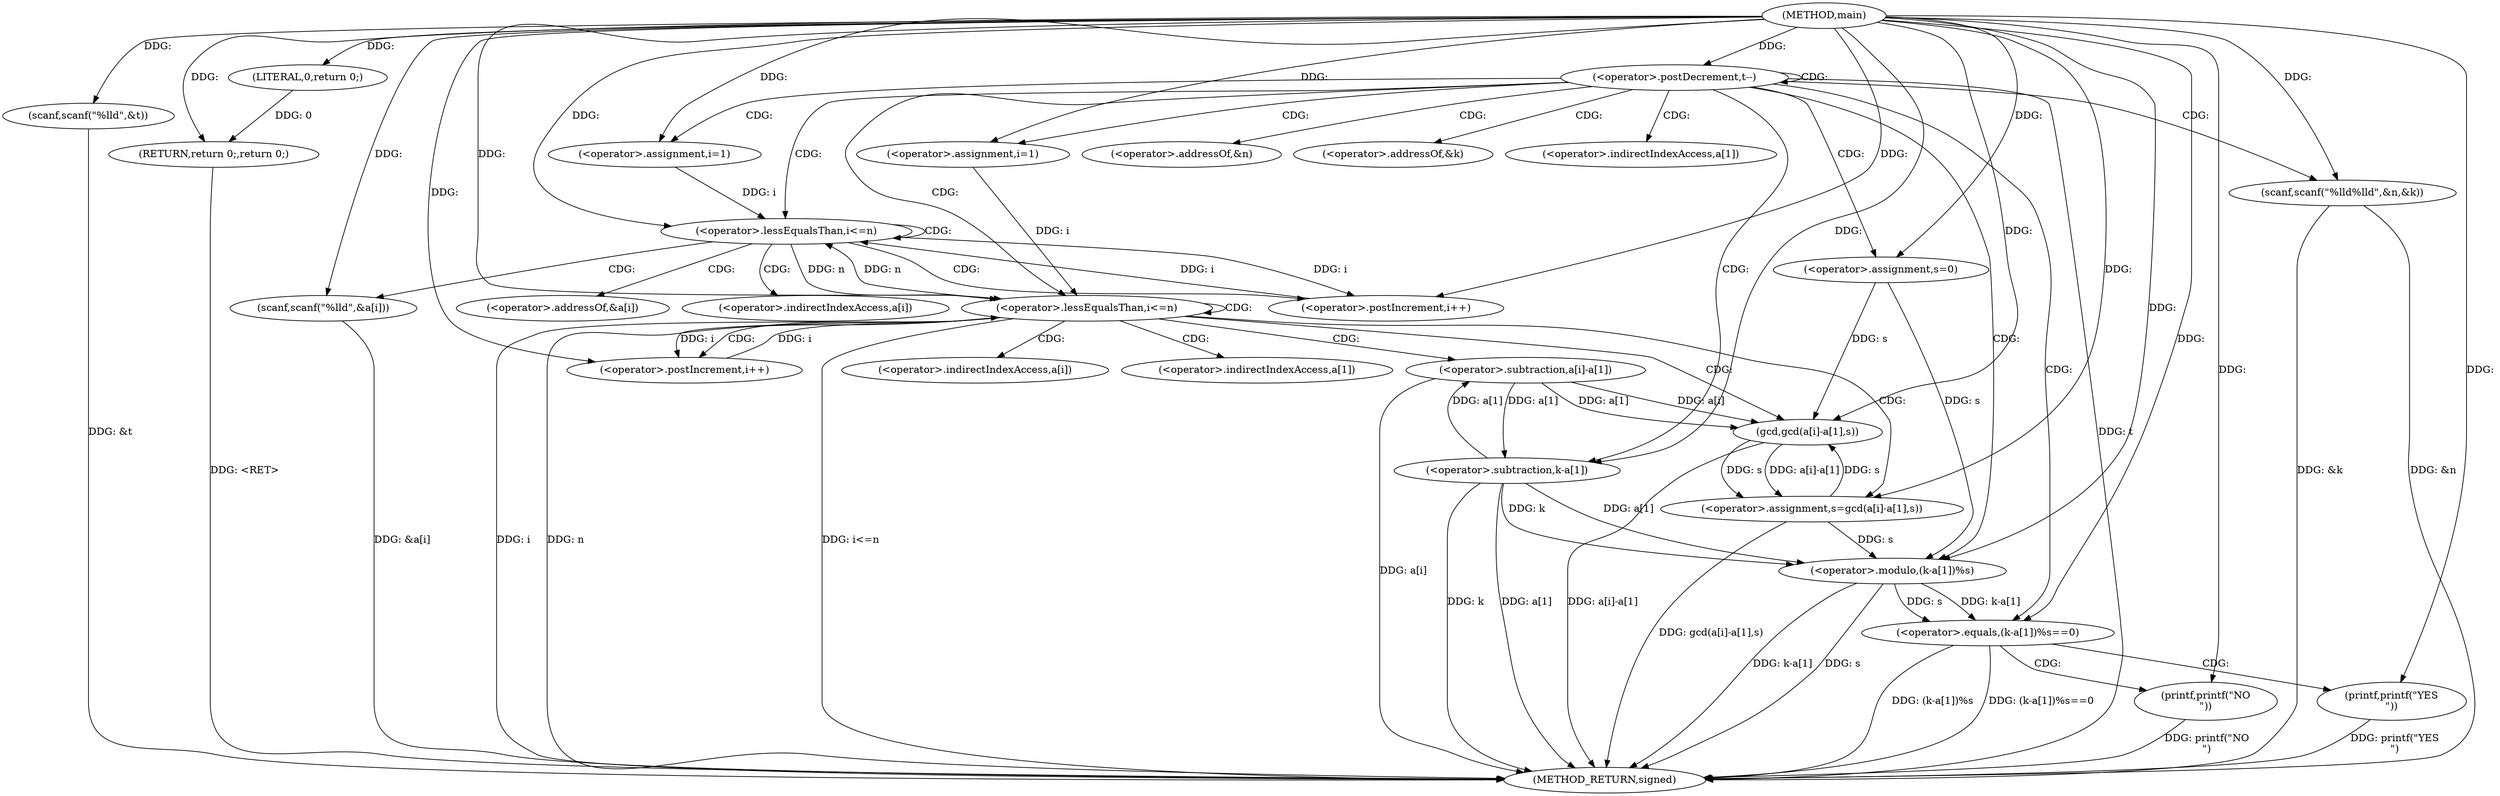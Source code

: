 digraph "main" {  
"1000119" [label = "(METHOD,main)" ]
"1000194" [label = "(METHOD_RETURN,signed)" ]
"1000121" [label = "(scanf,scanf(\"%lld\",&t))" ]
"1000192" [label = "(RETURN,return 0;,return 0;)" ]
"1000126" [label = "(<operator>.postDecrement,t--)" ]
"1000193" [label = "(LITERAL,0,return 0;)" ]
"1000129" [label = "(scanf,scanf(\"%lld%lld\",&n,&k))" ]
"1000152" [label = "(<operator>.assignment,s=0)" ]
"1000137" [label = "(<operator>.assignment,i=1)" ]
"1000140" [label = "(<operator>.lessEqualsThan,i<=n)" ]
"1000143" [label = "(<operator>.postIncrement,i++)" ]
"1000145" [label = "(scanf,scanf(\"%lld\",&a[i]))" ]
"1000157" [label = "(<operator>.assignment,i=1)" ]
"1000160" [label = "(<operator>.lessEqualsThan,i<=n)" ]
"1000163" [label = "(<operator>.postIncrement,i++)" ]
"1000178" [label = "(<operator>.equals,(k-a[1])%s==0)" ]
"1000187" [label = "(printf,printf(\"YES\n\"))" ]
"1000166" [label = "(<operator>.assignment,s=gcd(a[i]-a[1],s))" ]
"1000190" [label = "(printf,printf(\"NO\n\"))" ]
"1000179" [label = "(<operator>.modulo,(k-a[1])%s)" ]
"1000168" [label = "(gcd,gcd(a[i]-a[1],s))" ]
"1000180" [label = "(<operator>.subtraction,k-a[1])" ]
"1000169" [label = "(<operator>.subtraction,a[i]-a[1])" ]
"1000131" [label = "(<operator>.addressOf,&n)" ]
"1000133" [label = "(<operator>.addressOf,&k)" ]
"1000147" [label = "(<operator>.addressOf,&a[i])" ]
"1000148" [label = "(<operator>.indirectIndexAccess,a[i])" ]
"1000182" [label = "(<operator>.indirectIndexAccess,a[1])" ]
"1000170" [label = "(<operator>.indirectIndexAccess,a[i])" ]
"1000173" [label = "(<operator>.indirectIndexAccess,a[1])" ]
  "1000121" -> "1000194"  [ label = "DDG: &t"] 
  "1000126" -> "1000194"  [ label = "DDG: t"] 
  "1000129" -> "1000194"  [ label = "DDG: &n"] 
  "1000129" -> "1000194"  [ label = "DDG: &k"] 
  "1000160" -> "1000194"  [ label = "DDG: i"] 
  "1000160" -> "1000194"  [ label = "DDG: n"] 
  "1000160" -> "1000194"  [ label = "DDG: i<=n"] 
  "1000180" -> "1000194"  [ label = "DDG: k"] 
  "1000180" -> "1000194"  [ label = "DDG: a[1]"] 
  "1000179" -> "1000194"  [ label = "DDG: k-a[1]"] 
  "1000179" -> "1000194"  [ label = "DDG: s"] 
  "1000178" -> "1000194"  [ label = "DDG: (k-a[1])%s"] 
  "1000178" -> "1000194"  [ label = "DDG: (k-a[1])%s==0"] 
  "1000190" -> "1000194"  [ label = "DDG: printf(\"NO\n\")"] 
  "1000187" -> "1000194"  [ label = "DDG: printf(\"YES\n\")"] 
  "1000169" -> "1000194"  [ label = "DDG: a[i]"] 
  "1000168" -> "1000194"  [ label = "DDG: a[i]-a[1]"] 
  "1000166" -> "1000194"  [ label = "DDG: gcd(a[i]-a[1],s)"] 
  "1000145" -> "1000194"  [ label = "DDG: &a[i]"] 
  "1000192" -> "1000194"  [ label = "DDG: <RET>"] 
  "1000119" -> "1000121"  [ label = "DDG: "] 
  "1000193" -> "1000192"  [ label = "DDG: 0"] 
  "1000119" -> "1000192"  [ label = "DDG: "] 
  "1000119" -> "1000193"  [ label = "DDG: "] 
  "1000119" -> "1000126"  [ label = "DDG: "] 
  "1000119" -> "1000129"  [ label = "DDG: "] 
  "1000119" -> "1000152"  [ label = "DDG: "] 
  "1000119" -> "1000137"  [ label = "DDG: "] 
  "1000119" -> "1000145"  [ label = "DDG: "] 
  "1000119" -> "1000157"  [ label = "DDG: "] 
  "1000137" -> "1000140"  [ label = "DDG: i"] 
  "1000143" -> "1000140"  [ label = "DDG: i"] 
  "1000119" -> "1000140"  [ label = "DDG: "] 
  "1000160" -> "1000140"  [ label = "DDG: n"] 
  "1000140" -> "1000143"  [ label = "DDG: i"] 
  "1000119" -> "1000143"  [ label = "DDG: "] 
  "1000157" -> "1000160"  [ label = "DDG: i"] 
  "1000163" -> "1000160"  [ label = "DDG: i"] 
  "1000119" -> "1000160"  [ label = "DDG: "] 
  "1000140" -> "1000160"  [ label = "DDG: n"] 
  "1000160" -> "1000163"  [ label = "DDG: i"] 
  "1000119" -> "1000163"  [ label = "DDG: "] 
  "1000168" -> "1000166"  [ label = "DDG: a[i]-a[1]"] 
  "1000168" -> "1000166"  [ label = "DDG: s"] 
  "1000179" -> "1000178"  [ label = "DDG: k-a[1]"] 
  "1000179" -> "1000178"  [ label = "DDG: s"] 
  "1000119" -> "1000178"  [ label = "DDG: "] 
  "1000119" -> "1000187"  [ label = "DDG: "] 
  "1000119" -> "1000166"  [ label = "DDG: "] 
  "1000180" -> "1000179"  [ label = "DDG: a[1]"] 
  "1000180" -> "1000179"  [ label = "DDG: k"] 
  "1000152" -> "1000179"  [ label = "DDG: s"] 
  "1000166" -> "1000179"  [ label = "DDG: s"] 
  "1000119" -> "1000179"  [ label = "DDG: "] 
  "1000119" -> "1000190"  [ label = "DDG: "] 
  "1000169" -> "1000168"  [ label = "DDG: a[i]"] 
  "1000169" -> "1000168"  [ label = "DDG: a[1]"] 
  "1000152" -> "1000168"  [ label = "DDG: s"] 
  "1000166" -> "1000168"  [ label = "DDG: s"] 
  "1000119" -> "1000168"  [ label = "DDG: "] 
  "1000119" -> "1000180"  [ label = "DDG: "] 
  "1000169" -> "1000180"  [ label = "DDG: a[1]"] 
  "1000180" -> "1000169"  [ label = "DDG: a[1]"] 
  "1000126" -> "1000182"  [ label = "CDG: "] 
  "1000126" -> "1000152"  [ label = "CDG: "] 
  "1000126" -> "1000180"  [ label = "CDG: "] 
  "1000126" -> "1000133"  [ label = "CDG: "] 
  "1000126" -> "1000157"  [ label = "CDG: "] 
  "1000126" -> "1000178"  [ label = "CDG: "] 
  "1000126" -> "1000131"  [ label = "CDG: "] 
  "1000126" -> "1000126"  [ label = "CDG: "] 
  "1000126" -> "1000137"  [ label = "CDG: "] 
  "1000126" -> "1000129"  [ label = "CDG: "] 
  "1000126" -> "1000160"  [ label = "CDG: "] 
  "1000126" -> "1000179"  [ label = "CDG: "] 
  "1000126" -> "1000140"  [ label = "CDG: "] 
  "1000140" -> "1000148"  [ label = "CDG: "] 
  "1000140" -> "1000143"  [ label = "CDG: "] 
  "1000140" -> "1000147"  [ label = "CDG: "] 
  "1000140" -> "1000145"  [ label = "CDG: "] 
  "1000140" -> "1000140"  [ label = "CDG: "] 
  "1000160" -> "1000166"  [ label = "CDG: "] 
  "1000160" -> "1000169"  [ label = "CDG: "] 
  "1000160" -> "1000163"  [ label = "CDG: "] 
  "1000160" -> "1000168"  [ label = "CDG: "] 
  "1000160" -> "1000173"  [ label = "CDG: "] 
  "1000160" -> "1000160"  [ label = "CDG: "] 
  "1000160" -> "1000170"  [ label = "CDG: "] 
  "1000178" -> "1000190"  [ label = "CDG: "] 
  "1000178" -> "1000187"  [ label = "CDG: "] 
}
